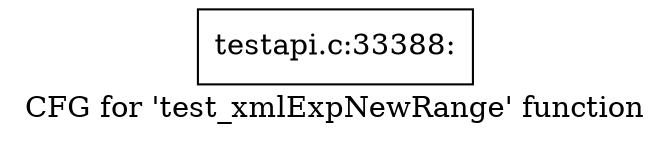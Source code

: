 digraph "CFG for 'test_xmlExpNewRange' function" {
	label="CFG for 'test_xmlExpNewRange' function";

	Node0x52c0910 [shape=record,label="{testapi.c:33388:}"];
}

